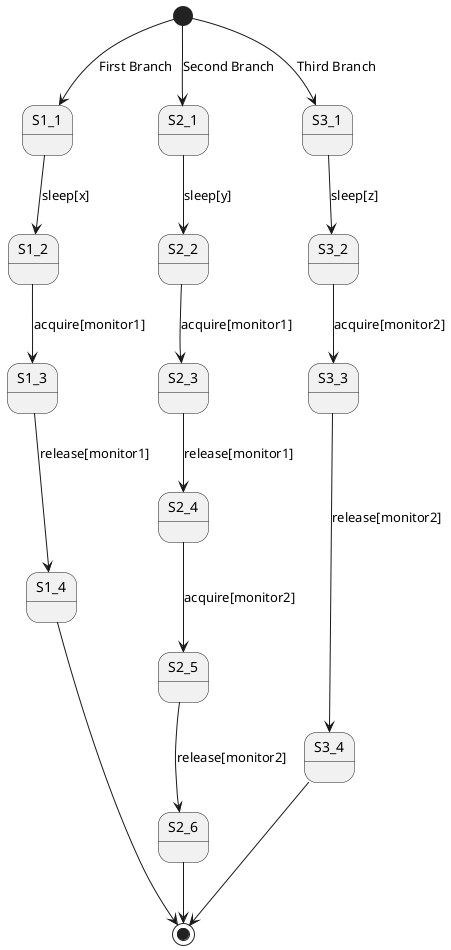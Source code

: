 @startuml

[*] --> S1_1 : First Branch
S1_1 --> S1_2 : sleep[x]
S1_2 --> S1_3 : acquire[monitor1]
S1_3 --> S1_4 : release[monitor1]
S1_4 --> [*]

[*] --> S2_1 : Second Branch
S2_1 --> S2_2 : sleep[y]
S2_2 --> S2_3 : acquire[monitor1]
S2_3 --> S2_4 : release[monitor1]
S2_4 --> S2_5 : acquire[monitor2]
S2_5 --> S2_6 : release[monitor2]
S2_6 --> [*]

[*] --> S3_1 : Third Branch
S3_1 --> S3_2 : sleep[z]
S3_2 --> S3_3 : acquire[monitor2]
S3_3 --> S3_4 : release[monitor2]
S3_4 --> [*]

@enduml

